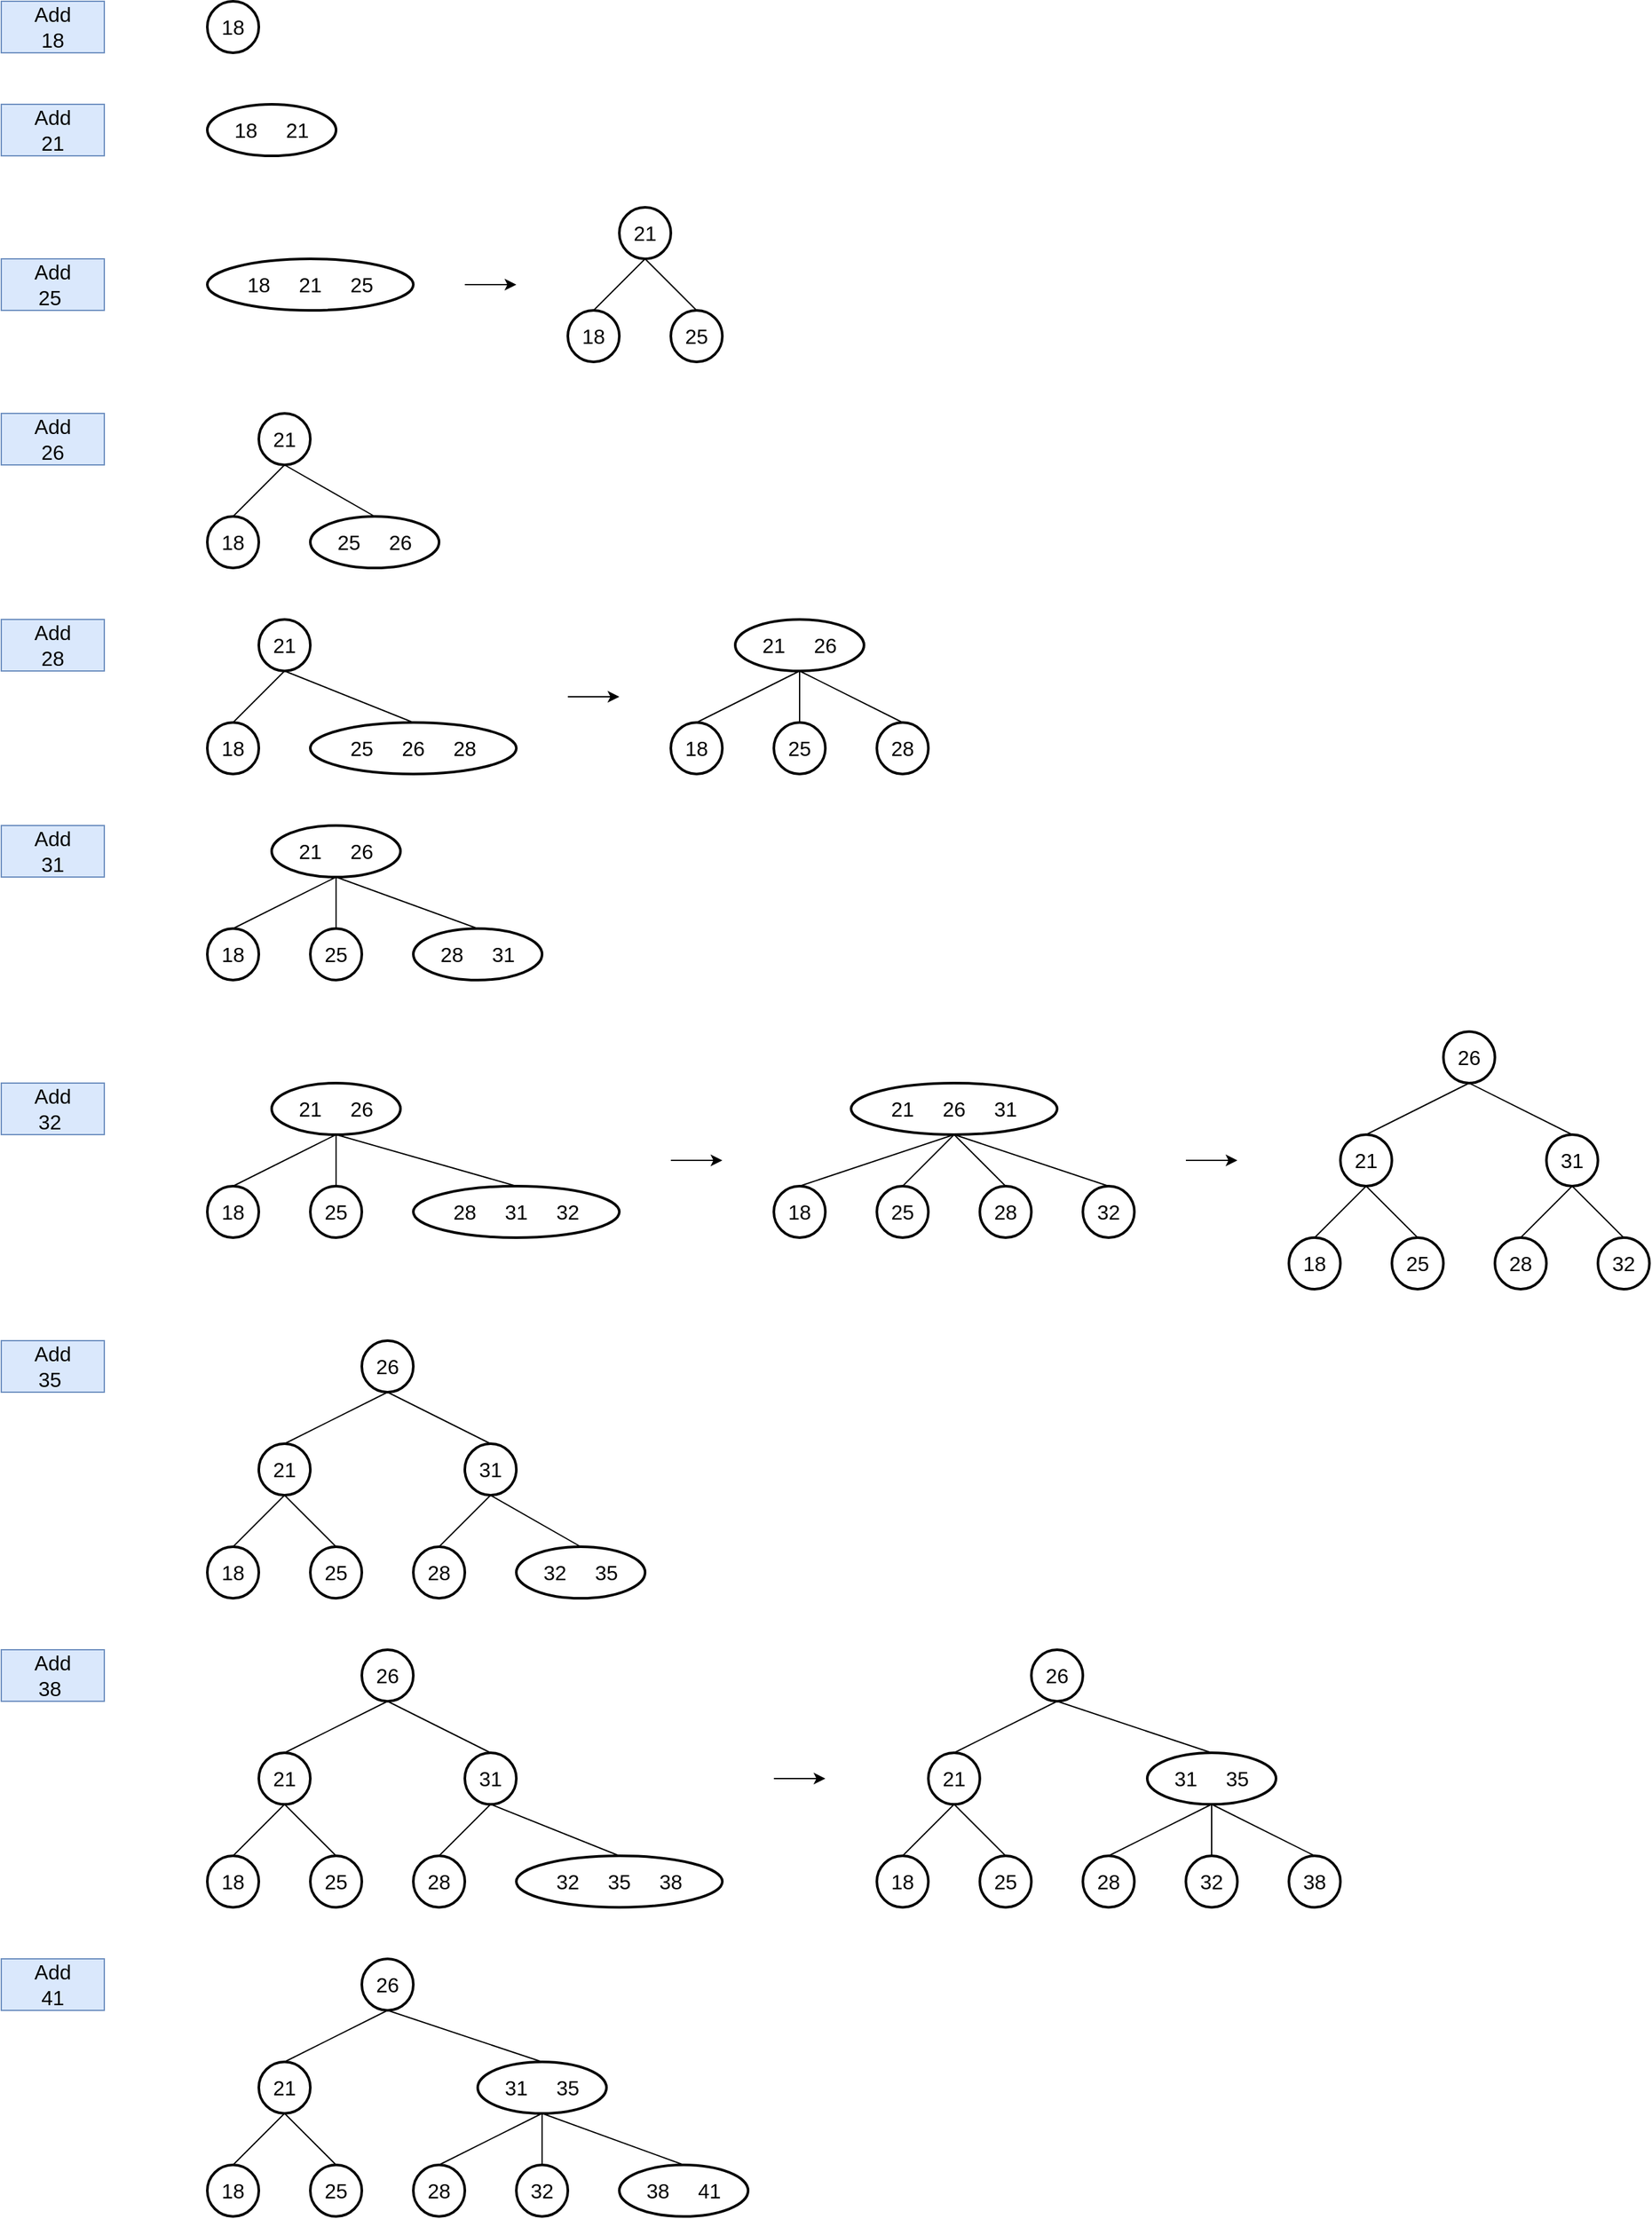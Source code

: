 <mxfile version="12.3.5" type="github" pages="1">
  <diagram id="32oj4He7t5rE2V8cwPCU" name="Page-1">
    <mxGraphModel dx="782" dy="478" grid="1" gridSize="10" guides="1" tooltips="1" connect="1" arrows="1" fold="1" page="1" pageScale="1" pageWidth="850" pageHeight="1100" math="0" shadow="0">
      <root>
        <mxCell id="0"/>
        <mxCell id="1" parent="0"/>
        <mxCell id="2zjZDI-oLlEaG4J_gdMW-381" value="Add&lt;br&gt;&amp;nbsp;18&amp;nbsp;" style="text;html=1;strokeColor=#6c8ebf;fillColor=#dae8fc;align=center;verticalAlign=middle;whiteSpace=wrap;rounded=0;fontSize=16;" parent="1" vertex="1">
          <mxGeometry x="40" y="40" width="80" height="40" as="geometry"/>
        </mxCell>
        <mxCell id="2zjZDI-oLlEaG4J_gdMW-383" value="18&lt;div style=&quot;text-align: center&quot;&gt;&lt;/div&gt;" style="ellipse;whiteSpace=wrap;html=1;strokeColor=#000000;strokeWidth=2;fillColor=none;fontSize=16;align=center;" parent="1" vertex="1">
          <mxGeometry x="200" y="40" width="40" height="40" as="geometry"/>
        </mxCell>
        <mxCell id="2zjZDI-oLlEaG4J_gdMW-384" value="Add&lt;br&gt;&amp;nbsp;21&amp;nbsp;" style="text;html=1;strokeColor=#6c8ebf;fillColor=#dae8fc;align=center;verticalAlign=middle;whiteSpace=wrap;rounded=0;fontSize=16;" parent="1" vertex="1">
          <mxGeometry x="40" y="120" width="80" height="40" as="geometry"/>
        </mxCell>
        <mxCell id="2zjZDI-oLlEaG4J_gdMW-385" value="18&amp;nbsp; &amp;nbsp; &amp;nbsp;21&lt;div style=&quot;text-align: center&quot;&gt;&lt;/div&gt;" style="ellipse;whiteSpace=wrap;html=1;strokeColor=#000000;strokeWidth=2;fillColor=none;fontSize=16;align=center;" parent="1" vertex="1">
          <mxGeometry x="200" y="120" width="100" height="40" as="geometry"/>
        </mxCell>
        <mxCell id="2zjZDI-oLlEaG4J_gdMW-386" value="Add &lt;br&gt;25&amp;nbsp;" style="text;html=1;strokeColor=#6c8ebf;fillColor=#dae8fc;align=center;verticalAlign=middle;whiteSpace=wrap;rounded=0;fontSize=16;" parent="1" vertex="1">
          <mxGeometry x="40" y="240" width="80" height="40" as="geometry"/>
        </mxCell>
        <mxCell id="2zjZDI-oLlEaG4J_gdMW-387" value="18&amp;nbsp; &amp;nbsp; &amp;nbsp;21&amp;nbsp; &amp;nbsp; &amp;nbsp;25&lt;div style=&quot;text-align: center&quot;&gt;&lt;/div&gt;" style="ellipse;whiteSpace=wrap;html=1;strokeColor=#000000;strokeWidth=2;fillColor=none;fontSize=16;align=center;" parent="1" vertex="1">
          <mxGeometry x="200" y="240" width="160" height="40" as="geometry"/>
        </mxCell>
        <mxCell id="2zjZDI-oLlEaG4J_gdMW-388" value="21&lt;div style=&quot;text-align: center&quot;&gt;&lt;/div&gt;" style="ellipse;whiteSpace=wrap;html=1;strokeColor=#000000;strokeWidth=2;fillColor=none;fontSize=16;align=center;" parent="1" vertex="1">
          <mxGeometry x="520" y="200" width="40" height="40" as="geometry"/>
        </mxCell>
        <mxCell id="2zjZDI-oLlEaG4J_gdMW-390" value="" style="endArrow=none;html=1;fontSize=16;entryX=0.5;entryY=1;entryDx=0;entryDy=0;exitX=0.5;exitY=0;exitDx=0;exitDy=0;" parent="1" source="2zjZDI-oLlEaG4J_gdMW-392" target="2zjZDI-oLlEaG4J_gdMW-388" edge="1">
          <mxGeometry width="50" height="50" relative="1" as="geometry">
            <mxPoint x="500" y="260" as="sourcePoint"/>
            <mxPoint x="90" y="300" as="targetPoint"/>
          </mxGeometry>
        </mxCell>
        <mxCell id="2zjZDI-oLlEaG4J_gdMW-391" value="" style="endArrow=none;html=1;fontSize=16;entryX=0.5;entryY=1;entryDx=0;entryDy=0;exitX=0.5;exitY=0;exitDx=0;exitDy=0;" parent="1" source="2zjZDI-oLlEaG4J_gdMW-395" target="2zjZDI-oLlEaG4J_gdMW-388" edge="1">
          <mxGeometry width="50" height="50" relative="1" as="geometry">
            <mxPoint x="610" y="260" as="sourcePoint"/>
            <mxPoint x="90" y="300" as="targetPoint"/>
          </mxGeometry>
        </mxCell>
        <mxCell id="2zjZDI-oLlEaG4J_gdMW-392" value="18&lt;div style=&quot;text-align: center&quot;&gt;&lt;/div&gt;" style="ellipse;whiteSpace=wrap;html=1;strokeColor=#000000;strokeWidth=2;fillColor=none;fontSize=16;align=center;" parent="1" vertex="1">
          <mxGeometry x="480" y="280" width="40" height="40" as="geometry"/>
        </mxCell>
        <mxCell id="2zjZDI-oLlEaG4J_gdMW-395" value="25&lt;div style=&quot;text-align: center&quot;&gt;&lt;/div&gt;" style="ellipse;whiteSpace=wrap;html=1;strokeColor=#000000;strokeWidth=2;fillColor=none;fontSize=16;align=center;" parent="1" vertex="1">
          <mxGeometry x="560" y="280" width="40" height="40" as="geometry"/>
        </mxCell>
        <mxCell id="2zjZDI-oLlEaG4J_gdMW-397" value="" style="endArrow=classic;html=1;fontSize=16;" parent="1" edge="1">
          <mxGeometry width="50" height="50" relative="1" as="geometry">
            <mxPoint x="400" y="260" as="sourcePoint"/>
            <mxPoint x="440" y="260" as="targetPoint"/>
          </mxGeometry>
        </mxCell>
        <mxCell id="2zjZDI-oLlEaG4J_gdMW-398" value="Add&lt;br&gt;&amp;nbsp;26&amp;nbsp;" style="text;html=1;strokeColor=#6c8ebf;fillColor=#dae8fc;align=center;verticalAlign=middle;whiteSpace=wrap;rounded=0;fontSize=16;" parent="1" vertex="1">
          <mxGeometry x="40" y="360" width="80" height="40" as="geometry"/>
        </mxCell>
        <mxCell id="2zjZDI-oLlEaG4J_gdMW-399" value="21&lt;div style=&quot;text-align: center&quot;&gt;&lt;/div&gt;" style="ellipse;whiteSpace=wrap;html=1;strokeColor=#000000;strokeWidth=2;fillColor=none;fontSize=16;align=center;" parent="1" vertex="1">
          <mxGeometry x="240" y="360" width="40" height="40" as="geometry"/>
        </mxCell>
        <mxCell id="2zjZDI-oLlEaG4J_gdMW-400" value="" style="endArrow=none;html=1;fontSize=16;entryX=0.5;entryY=1;entryDx=0;entryDy=0;exitX=0.5;exitY=0;exitDx=0;exitDy=0;" parent="1" source="2zjZDI-oLlEaG4J_gdMW-402" target="2zjZDI-oLlEaG4J_gdMW-399" edge="1">
          <mxGeometry width="50" height="50" relative="1" as="geometry">
            <mxPoint x="220" y="420" as="sourcePoint"/>
            <mxPoint x="-190" y="460" as="targetPoint"/>
          </mxGeometry>
        </mxCell>
        <mxCell id="2zjZDI-oLlEaG4J_gdMW-401" value="" style="endArrow=none;html=1;fontSize=16;entryX=0.5;entryY=1;entryDx=0;entryDy=0;exitX=0.5;exitY=0;exitDx=0;exitDy=0;" parent="1" source="2zjZDI-oLlEaG4J_gdMW-403" target="2zjZDI-oLlEaG4J_gdMW-399" edge="1">
          <mxGeometry width="50" height="50" relative="1" as="geometry">
            <mxPoint x="330" y="420" as="sourcePoint"/>
            <mxPoint x="-190" y="460" as="targetPoint"/>
          </mxGeometry>
        </mxCell>
        <mxCell id="2zjZDI-oLlEaG4J_gdMW-402" value="18&lt;div style=&quot;text-align: center&quot;&gt;&lt;/div&gt;" style="ellipse;whiteSpace=wrap;html=1;strokeColor=#000000;strokeWidth=2;fillColor=none;fontSize=16;align=center;" parent="1" vertex="1">
          <mxGeometry x="200" y="440" width="40" height="40" as="geometry"/>
        </mxCell>
        <mxCell id="2zjZDI-oLlEaG4J_gdMW-403" value="25&amp;nbsp; &amp;nbsp; &amp;nbsp;26&lt;div style=&quot;text-align: center&quot;&gt;&lt;/div&gt;" style="ellipse;whiteSpace=wrap;html=1;strokeColor=#000000;strokeWidth=2;fillColor=none;fontSize=16;align=center;" parent="1" vertex="1">
          <mxGeometry x="280" y="440" width="100" height="40" as="geometry"/>
        </mxCell>
        <mxCell id="2zjZDI-oLlEaG4J_gdMW-405" value="Add&lt;br&gt;&amp;nbsp;28&amp;nbsp;" style="text;html=1;strokeColor=#6c8ebf;fillColor=#dae8fc;align=center;verticalAlign=middle;whiteSpace=wrap;rounded=0;fontSize=16;" parent="1" vertex="1">
          <mxGeometry x="40" y="520" width="80" height="40" as="geometry"/>
        </mxCell>
        <mxCell id="2zjZDI-oLlEaG4J_gdMW-406" value="21&lt;div style=&quot;text-align: center&quot;&gt;&lt;/div&gt;" style="ellipse;whiteSpace=wrap;html=1;strokeColor=#000000;strokeWidth=2;fillColor=none;fontSize=16;align=center;" parent="1" vertex="1">
          <mxGeometry x="240" y="520" width="40" height="40" as="geometry"/>
        </mxCell>
        <mxCell id="2zjZDI-oLlEaG4J_gdMW-407" value="" style="endArrow=none;html=1;fontSize=16;entryX=0.5;entryY=1;entryDx=0;entryDy=0;exitX=0.5;exitY=0;exitDx=0;exitDy=0;" parent="1" source="2zjZDI-oLlEaG4J_gdMW-409" target="2zjZDI-oLlEaG4J_gdMW-406" edge="1">
          <mxGeometry width="50" height="50" relative="1" as="geometry">
            <mxPoint x="220" y="580" as="sourcePoint"/>
            <mxPoint x="-190" y="620" as="targetPoint"/>
          </mxGeometry>
        </mxCell>
        <mxCell id="2zjZDI-oLlEaG4J_gdMW-408" value="" style="endArrow=none;html=1;fontSize=16;entryX=0.5;entryY=1;entryDx=0;entryDy=0;exitX=0.5;exitY=0;exitDx=0;exitDy=0;" parent="1" source="2zjZDI-oLlEaG4J_gdMW-410" target="2zjZDI-oLlEaG4J_gdMW-406" edge="1">
          <mxGeometry width="50" height="50" relative="1" as="geometry">
            <mxPoint x="330" y="580" as="sourcePoint"/>
            <mxPoint x="-190" y="620" as="targetPoint"/>
          </mxGeometry>
        </mxCell>
        <mxCell id="2zjZDI-oLlEaG4J_gdMW-409" value="18&lt;div style=&quot;text-align: center&quot;&gt;&lt;/div&gt;" style="ellipse;whiteSpace=wrap;html=1;strokeColor=#000000;strokeWidth=2;fillColor=none;fontSize=16;align=center;" parent="1" vertex="1">
          <mxGeometry x="200" y="600" width="40" height="40" as="geometry"/>
        </mxCell>
        <mxCell id="2zjZDI-oLlEaG4J_gdMW-410" value="25&amp;nbsp; &amp;nbsp; &amp;nbsp;26&amp;nbsp; &amp;nbsp; &amp;nbsp;28&lt;div style=&quot;text-align: center&quot;&gt;&lt;/div&gt;" style="ellipse;whiteSpace=wrap;html=1;strokeColor=#000000;strokeWidth=2;fillColor=none;fontSize=16;align=center;" parent="1" vertex="1">
          <mxGeometry x="280" y="600" width="160" height="40" as="geometry"/>
        </mxCell>
        <mxCell id="2zjZDI-oLlEaG4J_gdMW-411" value="" style="endArrow=classic;html=1;fontSize=16;" parent="1" edge="1">
          <mxGeometry width="50" height="50" relative="1" as="geometry">
            <mxPoint x="480" y="580" as="sourcePoint"/>
            <mxPoint x="520" y="580" as="targetPoint"/>
          </mxGeometry>
        </mxCell>
        <mxCell id="2zjZDI-oLlEaG4J_gdMW-412" value="21&amp;nbsp; &amp;nbsp; &amp;nbsp;26&lt;div style=&quot;text-align: center&quot;&gt;&lt;/div&gt;" style="ellipse;whiteSpace=wrap;html=1;strokeColor=#000000;strokeWidth=2;fillColor=none;fontSize=16;align=center;" parent="1" vertex="1">
          <mxGeometry x="250" y="680" width="100" height="40" as="geometry"/>
        </mxCell>
        <mxCell id="2zjZDI-oLlEaG4J_gdMW-417" value="25&lt;div style=&quot;text-align: center&quot;&gt;&lt;/div&gt;" style="ellipse;whiteSpace=wrap;html=1;strokeColor=#000000;strokeWidth=2;fillColor=none;fontSize=16;align=center;" parent="1" vertex="1">
          <mxGeometry x="280" y="760" width="40" height="40" as="geometry"/>
        </mxCell>
        <mxCell id="2zjZDI-oLlEaG4J_gdMW-413" value="" style="endArrow=none;html=1;fontSize=16;entryX=0.5;entryY=1;entryDx=0;entryDy=0;exitX=0.5;exitY=0;exitDx=0;exitDy=0;" parent="1" source="2zjZDI-oLlEaG4J_gdMW-415" target="2zjZDI-oLlEaG4J_gdMW-412" edge="1">
          <mxGeometry width="50" height="50" relative="1" as="geometry">
            <mxPoint x="220" y="740" as="sourcePoint"/>
            <mxPoint x="-190" y="780" as="targetPoint"/>
          </mxGeometry>
        </mxCell>
        <mxCell id="2zjZDI-oLlEaG4J_gdMW-414" value="" style="endArrow=none;html=1;fontSize=16;entryX=0.5;entryY=1;entryDx=0;entryDy=0;exitX=0.5;exitY=0;exitDx=0;exitDy=0;" parent="1" source="2zjZDI-oLlEaG4J_gdMW-416" target="2zjZDI-oLlEaG4J_gdMW-412" edge="1">
          <mxGeometry width="50" height="50" relative="1" as="geometry">
            <mxPoint x="330" y="740" as="sourcePoint"/>
            <mxPoint x="-190" y="780" as="targetPoint"/>
          </mxGeometry>
        </mxCell>
        <mxCell id="2zjZDI-oLlEaG4J_gdMW-415" value="18&lt;div style=&quot;text-align: center&quot;&gt;&lt;/div&gt;" style="ellipse;whiteSpace=wrap;html=1;strokeColor=#000000;strokeWidth=2;fillColor=none;fontSize=16;align=center;" parent="1" vertex="1">
          <mxGeometry x="200" y="760" width="40" height="40" as="geometry"/>
        </mxCell>
        <mxCell id="2zjZDI-oLlEaG4J_gdMW-416" value="28&amp;nbsp; &amp;nbsp; &amp;nbsp;31&lt;div style=&quot;text-align: center&quot;&gt;&lt;/div&gt;" style="ellipse;whiteSpace=wrap;html=1;strokeColor=#000000;strokeWidth=2;fillColor=none;fontSize=16;align=center;" parent="1" vertex="1">
          <mxGeometry x="360" y="760" width="100" height="40" as="geometry"/>
        </mxCell>
        <mxCell id="2zjZDI-oLlEaG4J_gdMW-421" value="" style="endArrow=none;html=1;fontSize=16;entryX=0.5;entryY=1;entryDx=0;entryDy=0;exitX=0.5;exitY=0;exitDx=0;exitDy=0;" parent="1" source="2zjZDI-oLlEaG4J_gdMW-417" target="2zjZDI-oLlEaG4J_gdMW-412" edge="1">
          <mxGeometry width="50" height="50" relative="1" as="geometry">
            <mxPoint x="280" y="760" as="sourcePoint"/>
            <mxPoint x="305" y="735" as="targetPoint"/>
          </mxGeometry>
        </mxCell>
        <mxCell id="2zjZDI-oLlEaG4J_gdMW-422" value="Add&lt;br&gt;&amp;nbsp;31&amp;nbsp;" style="text;html=1;strokeColor=#6c8ebf;fillColor=#dae8fc;align=center;verticalAlign=middle;whiteSpace=wrap;rounded=0;fontSize=16;" parent="1" vertex="1">
          <mxGeometry x="40" y="680" width="80" height="40" as="geometry"/>
        </mxCell>
        <mxCell id="2zjZDI-oLlEaG4J_gdMW-423" value="Add &lt;br&gt;32&amp;nbsp;" style="text;html=1;strokeColor=#6c8ebf;fillColor=#dae8fc;align=center;verticalAlign=middle;whiteSpace=wrap;rounded=0;fontSize=16;" parent="1" vertex="1">
          <mxGeometry x="40" y="880" width="80" height="40" as="geometry"/>
        </mxCell>
        <mxCell id="2zjZDI-oLlEaG4J_gdMW-424" value="21&amp;nbsp; &amp;nbsp; &amp;nbsp;26&lt;div style=&quot;text-align: center&quot;&gt;&lt;/div&gt;" style="ellipse;whiteSpace=wrap;html=1;strokeColor=#000000;strokeWidth=2;fillColor=none;fontSize=16;align=center;" parent="1" vertex="1">
          <mxGeometry x="250" y="880" width="100" height="40" as="geometry"/>
        </mxCell>
        <mxCell id="2zjZDI-oLlEaG4J_gdMW-425" value="25&lt;div style=&quot;text-align: center&quot;&gt;&lt;/div&gt;" style="ellipse;whiteSpace=wrap;html=1;strokeColor=#000000;strokeWidth=2;fillColor=none;fontSize=16;align=center;" parent="1" vertex="1">
          <mxGeometry x="280" y="960" width="40" height="40" as="geometry"/>
        </mxCell>
        <mxCell id="2zjZDI-oLlEaG4J_gdMW-426" value="" style="endArrow=none;html=1;fontSize=16;entryX=0.5;entryY=1;entryDx=0;entryDy=0;exitX=0.5;exitY=0;exitDx=0;exitDy=0;" parent="1" source="2zjZDI-oLlEaG4J_gdMW-428" target="2zjZDI-oLlEaG4J_gdMW-424" edge="1">
          <mxGeometry width="50" height="50" relative="1" as="geometry">
            <mxPoint x="220" y="940" as="sourcePoint"/>
            <mxPoint x="-190" y="980" as="targetPoint"/>
          </mxGeometry>
        </mxCell>
        <mxCell id="2zjZDI-oLlEaG4J_gdMW-427" value="" style="endArrow=none;html=1;fontSize=16;entryX=0.5;entryY=1;entryDx=0;entryDy=0;exitX=0.5;exitY=0;exitDx=0;exitDy=0;" parent="1" source="2zjZDI-oLlEaG4J_gdMW-429" target="2zjZDI-oLlEaG4J_gdMW-424" edge="1">
          <mxGeometry width="50" height="50" relative="1" as="geometry">
            <mxPoint x="330" y="940" as="sourcePoint"/>
            <mxPoint x="-190" y="980" as="targetPoint"/>
          </mxGeometry>
        </mxCell>
        <mxCell id="2zjZDI-oLlEaG4J_gdMW-428" value="18&lt;div style=&quot;text-align: center&quot;&gt;&lt;/div&gt;" style="ellipse;whiteSpace=wrap;html=1;strokeColor=#000000;strokeWidth=2;fillColor=none;fontSize=16;align=center;" parent="1" vertex="1">
          <mxGeometry x="200" y="960" width="40" height="40" as="geometry"/>
        </mxCell>
        <mxCell id="2zjZDI-oLlEaG4J_gdMW-429" value="28&amp;nbsp; &amp;nbsp; &amp;nbsp;31&amp;nbsp; &amp;nbsp; &amp;nbsp;32&lt;div style=&quot;text-align: center&quot;&gt;&lt;/div&gt;" style="ellipse;whiteSpace=wrap;html=1;strokeColor=#000000;strokeWidth=2;fillColor=none;fontSize=16;align=center;" parent="1" vertex="1">
          <mxGeometry x="360" y="960" width="160" height="40" as="geometry"/>
        </mxCell>
        <mxCell id="2zjZDI-oLlEaG4J_gdMW-430" value="" style="endArrow=none;html=1;fontSize=16;entryX=0.5;entryY=1;entryDx=0;entryDy=0;exitX=0.5;exitY=0;exitDx=0;exitDy=0;" parent="1" source="2zjZDI-oLlEaG4J_gdMW-425" target="2zjZDI-oLlEaG4J_gdMW-424" edge="1">
          <mxGeometry width="50" height="50" relative="1" as="geometry">
            <mxPoint x="280" y="960" as="sourcePoint"/>
            <mxPoint x="305" y="935" as="targetPoint"/>
          </mxGeometry>
        </mxCell>
        <mxCell id="2zjZDI-oLlEaG4J_gdMW-431" value="" style="endArrow=classic;html=1;fontSize=16;" parent="1" edge="1">
          <mxGeometry width="50" height="50" relative="1" as="geometry">
            <mxPoint x="560" y="940" as="sourcePoint"/>
            <mxPoint x="600" y="940" as="targetPoint"/>
          </mxGeometry>
        </mxCell>
        <mxCell id="2zjZDI-oLlEaG4J_gdMW-432" value="21&amp;nbsp; &amp;nbsp; &amp;nbsp;26&amp;nbsp; &amp;nbsp; &amp;nbsp;31&lt;div style=&quot;text-align: center&quot;&gt;&lt;/div&gt;" style="ellipse;whiteSpace=wrap;html=1;strokeColor=#000000;strokeWidth=2;fillColor=none;fontSize=16;align=center;" parent="1" vertex="1">
          <mxGeometry x="700" y="880" width="160" height="40" as="geometry"/>
        </mxCell>
        <mxCell id="2zjZDI-oLlEaG4J_gdMW-433" value="25&lt;div style=&quot;text-align: center&quot;&gt;&lt;/div&gt;" style="ellipse;whiteSpace=wrap;html=1;strokeColor=#000000;strokeWidth=2;fillColor=none;fontSize=16;align=center;" parent="1" vertex="1">
          <mxGeometry x="720" y="960" width="40" height="40" as="geometry"/>
        </mxCell>
        <mxCell id="2zjZDI-oLlEaG4J_gdMW-434" value="" style="endArrow=none;html=1;fontSize=16;entryX=0.5;entryY=1;entryDx=0;entryDy=0;exitX=0.5;exitY=0;exitDx=0;exitDy=0;" parent="1" source="2zjZDI-oLlEaG4J_gdMW-436" target="2zjZDI-oLlEaG4J_gdMW-432" edge="1">
          <mxGeometry width="50" height="50" relative="1" as="geometry">
            <mxPoint x="660" y="940" as="sourcePoint"/>
            <mxPoint x="250" y="980" as="targetPoint"/>
          </mxGeometry>
        </mxCell>
        <mxCell id="2zjZDI-oLlEaG4J_gdMW-435" value="" style="endArrow=none;html=1;fontSize=16;entryX=0.5;entryY=1;entryDx=0;entryDy=0;exitX=0.5;exitY=0;exitDx=0;exitDy=0;" parent="1" source="2zjZDI-oLlEaG4J_gdMW-437" target="2zjZDI-oLlEaG4J_gdMW-432" edge="1">
          <mxGeometry width="50" height="50" relative="1" as="geometry">
            <mxPoint x="770" y="940" as="sourcePoint"/>
            <mxPoint x="250" y="980" as="targetPoint"/>
          </mxGeometry>
        </mxCell>
        <mxCell id="2zjZDI-oLlEaG4J_gdMW-436" value="18&lt;div style=&quot;text-align: center&quot;&gt;&lt;/div&gt;" style="ellipse;whiteSpace=wrap;html=1;strokeColor=#000000;strokeWidth=2;fillColor=none;fontSize=16;align=center;" parent="1" vertex="1">
          <mxGeometry x="640" y="960" width="40" height="40" as="geometry"/>
        </mxCell>
        <mxCell id="2zjZDI-oLlEaG4J_gdMW-437" value="28&lt;div style=&quot;text-align: center&quot;&gt;&lt;/div&gt;" style="ellipse;whiteSpace=wrap;html=1;strokeColor=#000000;strokeWidth=2;fillColor=none;fontSize=16;align=center;" parent="1" vertex="1">
          <mxGeometry x="800" y="960" width="40" height="40" as="geometry"/>
        </mxCell>
        <mxCell id="2zjZDI-oLlEaG4J_gdMW-438" value="" style="endArrow=none;html=1;fontSize=16;entryX=0.5;entryY=1;entryDx=0;entryDy=0;exitX=0.5;exitY=0;exitDx=0;exitDy=0;" parent="1" source="2zjZDI-oLlEaG4J_gdMW-433" target="2zjZDI-oLlEaG4J_gdMW-432" edge="1">
          <mxGeometry width="50" height="50" relative="1" as="geometry">
            <mxPoint x="720" y="960" as="sourcePoint"/>
            <mxPoint x="745" y="935" as="targetPoint"/>
          </mxGeometry>
        </mxCell>
        <mxCell id="2zjZDI-oLlEaG4J_gdMW-439" value="32&lt;div style=&quot;text-align: center&quot;&gt;&lt;/div&gt;" style="ellipse;whiteSpace=wrap;html=1;strokeColor=#000000;strokeWidth=2;fillColor=none;fontSize=16;align=center;" parent="1" vertex="1">
          <mxGeometry x="880" y="960" width="40" height="40" as="geometry"/>
        </mxCell>
        <mxCell id="2zjZDI-oLlEaG4J_gdMW-440" value="" style="endArrow=none;html=1;fontSize=16;entryX=0.5;entryY=1;entryDx=0;entryDy=0;exitX=0.5;exitY=0;exitDx=0;exitDy=0;" parent="1" source="2zjZDI-oLlEaG4J_gdMW-439" target="2zjZDI-oLlEaG4J_gdMW-432" edge="1">
          <mxGeometry width="50" height="50" relative="1" as="geometry">
            <mxPoint x="40" y="1070" as="sourcePoint"/>
            <mxPoint x="90" y="1020" as="targetPoint"/>
          </mxGeometry>
        </mxCell>
        <mxCell id="2zjZDI-oLlEaG4J_gdMW-441" value="21&amp;nbsp; &amp;nbsp; &amp;nbsp;26&lt;div style=&quot;text-align: center&quot;&gt;&lt;/div&gt;" style="ellipse;whiteSpace=wrap;html=1;strokeColor=#000000;strokeWidth=2;fillColor=none;fontSize=16;align=center;" parent="1" vertex="1">
          <mxGeometry x="610" y="520" width="100" height="40" as="geometry"/>
        </mxCell>
        <mxCell id="2zjZDI-oLlEaG4J_gdMW-442" value="25&lt;div style=&quot;text-align: center&quot;&gt;&lt;/div&gt;" style="ellipse;whiteSpace=wrap;html=1;strokeColor=#000000;strokeWidth=2;fillColor=none;fontSize=16;align=center;" parent="1" vertex="1">
          <mxGeometry x="640" y="600" width="40" height="40" as="geometry"/>
        </mxCell>
        <mxCell id="2zjZDI-oLlEaG4J_gdMW-443" value="" style="endArrow=none;html=1;fontSize=16;entryX=0.5;entryY=1;entryDx=0;entryDy=0;exitX=0.5;exitY=0;exitDx=0;exitDy=0;" parent="1" source="2zjZDI-oLlEaG4J_gdMW-445" target="2zjZDI-oLlEaG4J_gdMW-441" edge="1">
          <mxGeometry width="50" height="50" relative="1" as="geometry">
            <mxPoint x="580" y="580" as="sourcePoint"/>
            <mxPoint x="170" y="620" as="targetPoint"/>
          </mxGeometry>
        </mxCell>
        <mxCell id="2zjZDI-oLlEaG4J_gdMW-444" value="" style="endArrow=none;html=1;fontSize=16;entryX=0.5;entryY=1;entryDx=0;entryDy=0;exitX=0.5;exitY=0;exitDx=0;exitDy=0;" parent="1" source="2zjZDI-oLlEaG4J_gdMW-446" target="2zjZDI-oLlEaG4J_gdMW-441" edge="1">
          <mxGeometry width="50" height="50" relative="1" as="geometry">
            <mxPoint x="690" y="580" as="sourcePoint"/>
            <mxPoint x="170" y="620" as="targetPoint"/>
          </mxGeometry>
        </mxCell>
        <mxCell id="2zjZDI-oLlEaG4J_gdMW-445" value="18&lt;div style=&quot;text-align: center&quot;&gt;&lt;/div&gt;" style="ellipse;whiteSpace=wrap;html=1;strokeColor=#000000;strokeWidth=2;fillColor=none;fontSize=16;align=center;" parent="1" vertex="1">
          <mxGeometry x="560" y="600" width="40" height="40" as="geometry"/>
        </mxCell>
        <mxCell id="2zjZDI-oLlEaG4J_gdMW-446" value="28&lt;div style=&quot;text-align: center&quot;&gt;&lt;/div&gt;" style="ellipse;whiteSpace=wrap;html=1;strokeColor=#000000;strokeWidth=2;fillColor=none;fontSize=16;align=center;" parent="1" vertex="1">
          <mxGeometry x="720" y="600" width="40" height="40" as="geometry"/>
        </mxCell>
        <mxCell id="2zjZDI-oLlEaG4J_gdMW-447" value="" style="endArrow=none;html=1;fontSize=16;entryX=0.5;entryY=1;entryDx=0;entryDy=0;exitX=0.5;exitY=0;exitDx=0;exitDy=0;" parent="1" source="2zjZDI-oLlEaG4J_gdMW-442" target="2zjZDI-oLlEaG4J_gdMW-441" edge="1">
          <mxGeometry width="50" height="50" relative="1" as="geometry">
            <mxPoint x="640" y="600" as="sourcePoint"/>
            <mxPoint x="665" y="575" as="targetPoint"/>
          </mxGeometry>
        </mxCell>
        <mxCell id="2zjZDI-oLlEaG4J_gdMW-448" value="21&lt;div style=&quot;text-align: center&quot;&gt;&lt;/div&gt;" style="ellipse;whiteSpace=wrap;html=1;strokeColor=#000000;strokeWidth=2;fillColor=none;fontSize=16;align=center;" parent="1" vertex="1">
          <mxGeometry x="1080" y="920" width="40" height="40" as="geometry"/>
        </mxCell>
        <mxCell id="2zjZDI-oLlEaG4J_gdMW-449" value="25&lt;div style=&quot;text-align: center&quot;&gt;&lt;/div&gt;" style="ellipse;whiteSpace=wrap;html=1;strokeColor=#000000;strokeWidth=2;fillColor=none;fontSize=16;align=center;" parent="1" vertex="1">
          <mxGeometry x="1120" y="1000" width="40" height="40" as="geometry"/>
        </mxCell>
        <mxCell id="2zjZDI-oLlEaG4J_gdMW-450" value="" style="endArrow=none;html=1;fontSize=16;entryX=0.5;entryY=1;entryDx=0;entryDy=0;exitX=0.5;exitY=0;exitDx=0;exitDy=0;" parent="1" source="2zjZDI-oLlEaG4J_gdMW-452" target="2zjZDI-oLlEaG4J_gdMW-448" edge="1">
          <mxGeometry width="50" height="50" relative="1" as="geometry">
            <mxPoint x="1060" y="980" as="sourcePoint"/>
            <mxPoint x="650" y="1020" as="targetPoint"/>
          </mxGeometry>
        </mxCell>
        <mxCell id="2zjZDI-oLlEaG4J_gdMW-451" value="" style="endArrow=none;html=1;fontSize=16;entryX=0.5;entryY=1;entryDx=0;entryDy=0;exitX=0.5;exitY=0;exitDx=0;exitDy=0;" parent="1" source="2zjZDI-oLlEaG4J_gdMW-453" target="2zjZDI-oLlEaG4J_gdMW-458" edge="1">
          <mxGeometry width="50" height="50" relative="1" as="geometry">
            <mxPoint x="1170" y="980" as="sourcePoint"/>
            <mxPoint x="650" y="1020" as="targetPoint"/>
          </mxGeometry>
        </mxCell>
        <mxCell id="2zjZDI-oLlEaG4J_gdMW-452" value="18&lt;div style=&quot;text-align: center&quot;&gt;&lt;/div&gt;" style="ellipse;whiteSpace=wrap;html=1;strokeColor=#000000;strokeWidth=2;fillColor=none;fontSize=16;align=center;" parent="1" vertex="1">
          <mxGeometry x="1040" y="1000" width="40" height="40" as="geometry"/>
        </mxCell>
        <mxCell id="2zjZDI-oLlEaG4J_gdMW-453" value="28&lt;div style=&quot;text-align: center&quot;&gt;&lt;/div&gt;" style="ellipse;whiteSpace=wrap;html=1;strokeColor=#000000;strokeWidth=2;fillColor=none;fontSize=16;align=center;" parent="1" vertex="1">
          <mxGeometry x="1200" y="1000" width="40" height="40" as="geometry"/>
        </mxCell>
        <mxCell id="2zjZDI-oLlEaG4J_gdMW-454" value="" style="endArrow=none;html=1;fontSize=16;entryX=0.5;entryY=1;entryDx=0;entryDy=0;exitX=0.5;exitY=0;exitDx=0;exitDy=0;" parent="1" source="2zjZDI-oLlEaG4J_gdMW-449" target="2zjZDI-oLlEaG4J_gdMW-448" edge="1">
          <mxGeometry width="50" height="50" relative="1" as="geometry">
            <mxPoint x="1120" y="1000" as="sourcePoint"/>
            <mxPoint x="1145" y="975" as="targetPoint"/>
          </mxGeometry>
        </mxCell>
        <mxCell id="2zjZDI-oLlEaG4J_gdMW-455" value="32&lt;div style=&quot;text-align: center&quot;&gt;&lt;/div&gt;" style="ellipse;whiteSpace=wrap;html=1;strokeColor=#000000;strokeWidth=2;fillColor=none;fontSize=16;align=center;" parent="1" vertex="1">
          <mxGeometry x="1280" y="1000" width="40" height="40" as="geometry"/>
        </mxCell>
        <mxCell id="2zjZDI-oLlEaG4J_gdMW-456" value="" style="endArrow=none;html=1;fontSize=16;entryX=0.5;entryY=1;entryDx=0;entryDy=0;exitX=0.5;exitY=0;exitDx=0;exitDy=0;" parent="1" source="2zjZDI-oLlEaG4J_gdMW-455" target="2zjZDI-oLlEaG4J_gdMW-458" edge="1">
          <mxGeometry width="50" height="50" relative="1" as="geometry">
            <mxPoint x="440" y="1110" as="sourcePoint"/>
            <mxPoint x="490" y="1060" as="targetPoint"/>
          </mxGeometry>
        </mxCell>
        <mxCell id="2zjZDI-oLlEaG4J_gdMW-457" value="26&lt;div style=&quot;text-align: center&quot;&gt;&lt;/div&gt;" style="ellipse;whiteSpace=wrap;html=1;strokeColor=#000000;strokeWidth=2;fillColor=none;fontSize=16;align=center;" parent="1" vertex="1">
          <mxGeometry x="1160" y="840" width="40" height="40" as="geometry"/>
        </mxCell>
        <mxCell id="2zjZDI-oLlEaG4J_gdMW-458" value="31&lt;div style=&quot;text-align: center&quot;&gt;&lt;/div&gt;" style="ellipse;whiteSpace=wrap;html=1;strokeColor=#000000;strokeWidth=2;fillColor=none;fontSize=16;align=center;" parent="1" vertex="1">
          <mxGeometry x="1240" y="920" width="40" height="40" as="geometry"/>
        </mxCell>
        <mxCell id="2zjZDI-oLlEaG4J_gdMW-459" value="" style="endArrow=none;html=1;fontSize=16;entryX=0.5;entryY=1;entryDx=0;entryDy=0;exitX=0.5;exitY=0;exitDx=0;exitDy=0;" parent="1" source="2zjZDI-oLlEaG4J_gdMW-448" target="2zjZDI-oLlEaG4J_gdMW-457" edge="1">
          <mxGeometry width="50" height="50" relative="1" as="geometry">
            <mxPoint x="1070" y="1010" as="sourcePoint"/>
            <mxPoint x="1110" y="970" as="targetPoint"/>
          </mxGeometry>
        </mxCell>
        <mxCell id="2zjZDI-oLlEaG4J_gdMW-461" value="" style="endArrow=none;html=1;fontSize=16;entryX=0.5;entryY=1;entryDx=0;entryDy=0;exitX=0.5;exitY=0;exitDx=0;exitDy=0;" parent="1" source="2zjZDI-oLlEaG4J_gdMW-458" target="2zjZDI-oLlEaG4J_gdMW-457" edge="1">
          <mxGeometry width="50" height="50" relative="1" as="geometry">
            <mxPoint x="1310" y="1010" as="sourcePoint"/>
            <mxPoint x="1270" y="970" as="targetPoint"/>
          </mxGeometry>
        </mxCell>
        <mxCell id="2zjZDI-oLlEaG4J_gdMW-462" value="" style="endArrow=classic;html=1;fontSize=16;" parent="1" edge="1">
          <mxGeometry width="50" height="50" relative="1" as="geometry">
            <mxPoint x="960" y="940" as="sourcePoint"/>
            <mxPoint x="1000" y="940" as="targetPoint"/>
          </mxGeometry>
        </mxCell>
        <mxCell id="2zjZDI-oLlEaG4J_gdMW-463" value="Add &lt;br&gt;35&amp;nbsp;" style="text;html=1;strokeColor=#6c8ebf;fillColor=#dae8fc;align=center;verticalAlign=middle;whiteSpace=wrap;rounded=0;fontSize=16;" parent="1" vertex="1">
          <mxGeometry x="40" y="1080" width="80" height="40" as="geometry"/>
        </mxCell>
        <mxCell id="2zjZDI-oLlEaG4J_gdMW-464" value="21&lt;div style=&quot;text-align: center&quot;&gt;&lt;/div&gt;" style="ellipse;whiteSpace=wrap;html=1;strokeColor=#000000;strokeWidth=2;fillColor=none;fontSize=16;align=center;" parent="1" vertex="1">
          <mxGeometry x="240" y="1160" width="40" height="40" as="geometry"/>
        </mxCell>
        <mxCell id="2zjZDI-oLlEaG4J_gdMW-465" value="25&lt;div style=&quot;text-align: center&quot;&gt;&lt;/div&gt;" style="ellipse;whiteSpace=wrap;html=1;strokeColor=#000000;strokeWidth=2;fillColor=none;fontSize=16;align=center;" parent="1" vertex="1">
          <mxGeometry x="280" y="1240" width="40" height="40" as="geometry"/>
        </mxCell>
        <mxCell id="2zjZDI-oLlEaG4J_gdMW-466" value="" style="endArrow=none;html=1;fontSize=16;entryX=0.5;entryY=1;entryDx=0;entryDy=0;exitX=0.5;exitY=0;exitDx=0;exitDy=0;" parent="1" source="2zjZDI-oLlEaG4J_gdMW-468" target="2zjZDI-oLlEaG4J_gdMW-464" edge="1">
          <mxGeometry width="50" height="50" relative="1" as="geometry">
            <mxPoint x="220" y="1220" as="sourcePoint"/>
            <mxPoint x="-190" y="1260" as="targetPoint"/>
          </mxGeometry>
        </mxCell>
        <mxCell id="2zjZDI-oLlEaG4J_gdMW-467" value="" style="endArrow=none;html=1;fontSize=16;entryX=0.5;entryY=1;entryDx=0;entryDy=0;exitX=0.5;exitY=0;exitDx=0;exitDy=0;" parent="1" source="2zjZDI-oLlEaG4J_gdMW-469" target="2zjZDI-oLlEaG4J_gdMW-474" edge="1">
          <mxGeometry width="50" height="50" relative="1" as="geometry">
            <mxPoint x="330" y="1220" as="sourcePoint"/>
            <mxPoint x="-190" y="1260" as="targetPoint"/>
          </mxGeometry>
        </mxCell>
        <mxCell id="2zjZDI-oLlEaG4J_gdMW-468" value="18&lt;div style=&quot;text-align: center&quot;&gt;&lt;/div&gt;" style="ellipse;whiteSpace=wrap;html=1;strokeColor=#000000;strokeWidth=2;fillColor=none;fontSize=16;align=center;" parent="1" vertex="1">
          <mxGeometry x="200" y="1240" width="40" height="40" as="geometry"/>
        </mxCell>
        <mxCell id="2zjZDI-oLlEaG4J_gdMW-469" value="28&lt;div style=&quot;text-align: center&quot;&gt;&lt;/div&gt;" style="ellipse;whiteSpace=wrap;html=1;strokeColor=#000000;strokeWidth=2;fillColor=none;fontSize=16;align=center;" parent="1" vertex="1">
          <mxGeometry x="360" y="1240" width="40" height="40" as="geometry"/>
        </mxCell>
        <mxCell id="2zjZDI-oLlEaG4J_gdMW-470" value="" style="endArrow=none;html=1;fontSize=16;entryX=0.5;entryY=1;entryDx=0;entryDy=0;exitX=0.5;exitY=0;exitDx=0;exitDy=0;" parent="1" source="2zjZDI-oLlEaG4J_gdMW-465" target="2zjZDI-oLlEaG4J_gdMW-464" edge="1">
          <mxGeometry width="50" height="50" relative="1" as="geometry">
            <mxPoint x="280" y="1240" as="sourcePoint"/>
            <mxPoint x="305" y="1215" as="targetPoint"/>
          </mxGeometry>
        </mxCell>
        <mxCell id="2zjZDI-oLlEaG4J_gdMW-471" value="32&amp;nbsp; &amp;nbsp; &amp;nbsp;35&lt;div style=&quot;text-align: center&quot;&gt;&lt;/div&gt;" style="ellipse;whiteSpace=wrap;html=1;strokeColor=#000000;strokeWidth=2;fillColor=none;fontSize=16;align=center;" parent="1" vertex="1">
          <mxGeometry x="440" y="1240" width="100" height="40" as="geometry"/>
        </mxCell>
        <mxCell id="2zjZDI-oLlEaG4J_gdMW-472" value="" style="endArrow=none;html=1;fontSize=16;entryX=0.5;entryY=1;entryDx=0;entryDy=0;exitX=0.5;exitY=0;exitDx=0;exitDy=0;" parent="1" source="2zjZDI-oLlEaG4J_gdMW-471" target="2zjZDI-oLlEaG4J_gdMW-474" edge="1">
          <mxGeometry width="50" height="50" relative="1" as="geometry">
            <mxPoint x="-400" y="1350" as="sourcePoint"/>
            <mxPoint x="-350" y="1300" as="targetPoint"/>
          </mxGeometry>
        </mxCell>
        <mxCell id="2zjZDI-oLlEaG4J_gdMW-473" value="26&lt;div style=&quot;text-align: center&quot;&gt;&lt;/div&gt;" style="ellipse;whiteSpace=wrap;html=1;strokeColor=#000000;strokeWidth=2;fillColor=none;fontSize=16;align=center;" parent="1" vertex="1">
          <mxGeometry x="320" y="1080" width="40" height="40" as="geometry"/>
        </mxCell>
        <mxCell id="2zjZDI-oLlEaG4J_gdMW-474" value="31&lt;div style=&quot;text-align: center&quot;&gt;&lt;/div&gt;" style="ellipse;whiteSpace=wrap;html=1;strokeColor=#000000;strokeWidth=2;fillColor=none;fontSize=16;align=center;" parent="1" vertex="1">
          <mxGeometry x="400" y="1160" width="40" height="40" as="geometry"/>
        </mxCell>
        <mxCell id="2zjZDI-oLlEaG4J_gdMW-475" value="" style="endArrow=none;html=1;fontSize=16;entryX=0.5;entryY=1;entryDx=0;entryDy=0;exitX=0.5;exitY=0;exitDx=0;exitDy=0;" parent="1" source="2zjZDI-oLlEaG4J_gdMW-464" target="2zjZDI-oLlEaG4J_gdMW-473" edge="1">
          <mxGeometry width="50" height="50" relative="1" as="geometry">
            <mxPoint x="230" y="1250" as="sourcePoint"/>
            <mxPoint x="270" y="1210" as="targetPoint"/>
          </mxGeometry>
        </mxCell>
        <mxCell id="2zjZDI-oLlEaG4J_gdMW-476" value="" style="endArrow=none;html=1;fontSize=16;entryX=0.5;entryY=1;entryDx=0;entryDy=0;exitX=0.5;exitY=0;exitDx=0;exitDy=0;" parent="1" source="2zjZDI-oLlEaG4J_gdMW-474" target="2zjZDI-oLlEaG4J_gdMW-473" edge="1">
          <mxGeometry width="50" height="50" relative="1" as="geometry">
            <mxPoint x="470" y="1250" as="sourcePoint"/>
            <mxPoint x="430" y="1210" as="targetPoint"/>
          </mxGeometry>
        </mxCell>
        <mxCell id="2zjZDI-oLlEaG4J_gdMW-477" value="Add &lt;br&gt;38&amp;nbsp;" style="text;html=1;strokeColor=#6c8ebf;fillColor=#dae8fc;align=center;verticalAlign=middle;whiteSpace=wrap;rounded=0;fontSize=16;" parent="1" vertex="1">
          <mxGeometry x="40" y="1320" width="80" height="40" as="geometry"/>
        </mxCell>
        <mxCell id="2zjZDI-oLlEaG4J_gdMW-478" value="21&lt;div style=&quot;text-align: center&quot;&gt;&lt;/div&gt;" style="ellipse;whiteSpace=wrap;html=1;strokeColor=#000000;strokeWidth=2;fillColor=none;fontSize=16;align=center;" parent="1" vertex="1">
          <mxGeometry x="240" y="1400" width="40" height="40" as="geometry"/>
        </mxCell>
        <mxCell id="2zjZDI-oLlEaG4J_gdMW-479" value="25&lt;div style=&quot;text-align: center&quot;&gt;&lt;/div&gt;" style="ellipse;whiteSpace=wrap;html=1;strokeColor=#000000;strokeWidth=2;fillColor=none;fontSize=16;align=center;" parent="1" vertex="1">
          <mxGeometry x="280" y="1480" width="40" height="40" as="geometry"/>
        </mxCell>
        <mxCell id="2zjZDI-oLlEaG4J_gdMW-480" value="" style="endArrow=none;html=1;fontSize=16;entryX=0.5;entryY=1;entryDx=0;entryDy=0;exitX=0.5;exitY=0;exitDx=0;exitDy=0;" parent="1" source="2zjZDI-oLlEaG4J_gdMW-482" target="2zjZDI-oLlEaG4J_gdMW-478" edge="1">
          <mxGeometry width="50" height="50" relative="1" as="geometry">
            <mxPoint x="220" y="1460" as="sourcePoint"/>
            <mxPoint x="-190" y="1500" as="targetPoint"/>
          </mxGeometry>
        </mxCell>
        <mxCell id="2zjZDI-oLlEaG4J_gdMW-481" value="" style="endArrow=none;html=1;fontSize=16;entryX=0.5;entryY=1;entryDx=0;entryDy=0;exitX=0.5;exitY=0;exitDx=0;exitDy=0;" parent="1" source="2zjZDI-oLlEaG4J_gdMW-483" target="2zjZDI-oLlEaG4J_gdMW-488" edge="1">
          <mxGeometry width="50" height="50" relative="1" as="geometry">
            <mxPoint x="330" y="1460" as="sourcePoint"/>
            <mxPoint x="-190" y="1500" as="targetPoint"/>
          </mxGeometry>
        </mxCell>
        <mxCell id="2zjZDI-oLlEaG4J_gdMW-482" value="18&lt;div style=&quot;text-align: center&quot;&gt;&lt;/div&gt;" style="ellipse;whiteSpace=wrap;html=1;strokeColor=#000000;strokeWidth=2;fillColor=none;fontSize=16;align=center;" parent="1" vertex="1">
          <mxGeometry x="200" y="1480" width="40" height="40" as="geometry"/>
        </mxCell>
        <mxCell id="2zjZDI-oLlEaG4J_gdMW-483" value="28&lt;div style=&quot;text-align: center&quot;&gt;&lt;/div&gt;" style="ellipse;whiteSpace=wrap;html=1;strokeColor=#000000;strokeWidth=2;fillColor=none;fontSize=16;align=center;" parent="1" vertex="1">
          <mxGeometry x="360" y="1480" width="40" height="40" as="geometry"/>
        </mxCell>
        <mxCell id="2zjZDI-oLlEaG4J_gdMW-484" value="" style="endArrow=none;html=1;fontSize=16;entryX=0.5;entryY=1;entryDx=0;entryDy=0;exitX=0.5;exitY=0;exitDx=0;exitDy=0;" parent="1" source="2zjZDI-oLlEaG4J_gdMW-479" target="2zjZDI-oLlEaG4J_gdMW-478" edge="1">
          <mxGeometry width="50" height="50" relative="1" as="geometry">
            <mxPoint x="280" y="1480" as="sourcePoint"/>
            <mxPoint x="305" y="1455" as="targetPoint"/>
          </mxGeometry>
        </mxCell>
        <mxCell id="2zjZDI-oLlEaG4J_gdMW-485" value="32&amp;nbsp; &amp;nbsp; &amp;nbsp;35&amp;nbsp; &amp;nbsp; &amp;nbsp;38&lt;div style=&quot;text-align: center&quot;&gt;&lt;/div&gt;" style="ellipse;whiteSpace=wrap;html=1;strokeColor=#000000;strokeWidth=2;fillColor=none;fontSize=16;align=center;" parent="1" vertex="1">
          <mxGeometry x="440" y="1480" width="160" height="40" as="geometry"/>
        </mxCell>
        <mxCell id="2zjZDI-oLlEaG4J_gdMW-486" value="" style="endArrow=none;html=1;fontSize=16;entryX=0.5;entryY=1;entryDx=0;entryDy=0;exitX=0.5;exitY=0;exitDx=0;exitDy=0;" parent="1" source="2zjZDI-oLlEaG4J_gdMW-485" target="2zjZDI-oLlEaG4J_gdMW-488" edge="1">
          <mxGeometry width="50" height="50" relative="1" as="geometry">
            <mxPoint x="-400" y="1590" as="sourcePoint"/>
            <mxPoint x="-350" y="1540" as="targetPoint"/>
          </mxGeometry>
        </mxCell>
        <mxCell id="2zjZDI-oLlEaG4J_gdMW-487" value="26&lt;div style=&quot;text-align: center&quot;&gt;&lt;/div&gt;" style="ellipse;whiteSpace=wrap;html=1;strokeColor=#000000;strokeWidth=2;fillColor=none;fontSize=16;align=center;" parent="1" vertex="1">
          <mxGeometry x="320" y="1320" width="40" height="40" as="geometry"/>
        </mxCell>
        <mxCell id="2zjZDI-oLlEaG4J_gdMW-488" value="31&lt;div style=&quot;text-align: center&quot;&gt;&lt;/div&gt;" style="ellipse;whiteSpace=wrap;html=1;strokeColor=#000000;strokeWidth=2;fillColor=none;fontSize=16;align=center;" parent="1" vertex="1">
          <mxGeometry x="400" y="1400" width="40" height="40" as="geometry"/>
        </mxCell>
        <mxCell id="2zjZDI-oLlEaG4J_gdMW-489" value="" style="endArrow=none;html=1;fontSize=16;entryX=0.5;entryY=1;entryDx=0;entryDy=0;exitX=0.5;exitY=0;exitDx=0;exitDy=0;" parent="1" source="2zjZDI-oLlEaG4J_gdMW-478" target="2zjZDI-oLlEaG4J_gdMW-487" edge="1">
          <mxGeometry width="50" height="50" relative="1" as="geometry">
            <mxPoint x="230" y="1490" as="sourcePoint"/>
            <mxPoint x="270" y="1450" as="targetPoint"/>
          </mxGeometry>
        </mxCell>
        <mxCell id="2zjZDI-oLlEaG4J_gdMW-490" value="" style="endArrow=none;html=1;fontSize=16;entryX=0.5;entryY=1;entryDx=0;entryDy=0;exitX=0.5;exitY=0;exitDx=0;exitDy=0;" parent="1" source="2zjZDI-oLlEaG4J_gdMW-488" target="2zjZDI-oLlEaG4J_gdMW-487" edge="1">
          <mxGeometry width="50" height="50" relative="1" as="geometry">
            <mxPoint x="470" y="1490" as="sourcePoint"/>
            <mxPoint x="430" y="1450" as="targetPoint"/>
          </mxGeometry>
        </mxCell>
        <mxCell id="2zjZDI-oLlEaG4J_gdMW-491" value="21&lt;div style=&quot;text-align: center&quot;&gt;&lt;/div&gt;" style="ellipse;whiteSpace=wrap;html=1;strokeColor=#000000;strokeWidth=2;fillColor=none;fontSize=16;align=center;" parent="1" vertex="1">
          <mxGeometry x="760" y="1400" width="40" height="40" as="geometry"/>
        </mxCell>
        <mxCell id="2zjZDI-oLlEaG4J_gdMW-492" value="25&lt;div style=&quot;text-align: center&quot;&gt;&lt;/div&gt;" style="ellipse;whiteSpace=wrap;html=1;strokeColor=#000000;strokeWidth=2;fillColor=none;fontSize=16;align=center;" parent="1" vertex="1">
          <mxGeometry x="800" y="1480" width="40" height="40" as="geometry"/>
        </mxCell>
        <mxCell id="2zjZDI-oLlEaG4J_gdMW-493" value="" style="endArrow=none;html=1;fontSize=16;entryX=0.5;entryY=1;entryDx=0;entryDy=0;exitX=0.5;exitY=0;exitDx=0;exitDy=0;" parent="1" source="2zjZDI-oLlEaG4J_gdMW-495" target="2zjZDI-oLlEaG4J_gdMW-491" edge="1">
          <mxGeometry width="50" height="50" relative="1" as="geometry">
            <mxPoint x="740" y="1460" as="sourcePoint"/>
            <mxPoint x="330" y="1500" as="targetPoint"/>
          </mxGeometry>
        </mxCell>
        <mxCell id="2zjZDI-oLlEaG4J_gdMW-494" value="" style="endArrow=none;html=1;fontSize=16;entryX=0.5;entryY=1;entryDx=0;entryDy=0;exitX=0.5;exitY=0;exitDx=0;exitDy=0;" parent="1" source="2zjZDI-oLlEaG4J_gdMW-496" target="2zjZDI-oLlEaG4J_gdMW-501" edge="1">
          <mxGeometry width="50" height="50" relative="1" as="geometry">
            <mxPoint x="850" y="1460" as="sourcePoint"/>
            <mxPoint x="330" y="1500" as="targetPoint"/>
          </mxGeometry>
        </mxCell>
        <mxCell id="2zjZDI-oLlEaG4J_gdMW-495" value="18&lt;div style=&quot;text-align: center&quot;&gt;&lt;/div&gt;" style="ellipse;whiteSpace=wrap;html=1;strokeColor=#000000;strokeWidth=2;fillColor=none;fontSize=16;align=center;" parent="1" vertex="1">
          <mxGeometry x="720" y="1480" width="40" height="40" as="geometry"/>
        </mxCell>
        <mxCell id="2zjZDI-oLlEaG4J_gdMW-496" value="28&lt;div style=&quot;text-align: center&quot;&gt;&lt;/div&gt;" style="ellipse;whiteSpace=wrap;html=1;strokeColor=#000000;strokeWidth=2;fillColor=none;fontSize=16;align=center;" parent="1" vertex="1">
          <mxGeometry x="880" y="1480" width="40" height="40" as="geometry"/>
        </mxCell>
        <mxCell id="2zjZDI-oLlEaG4J_gdMW-497" value="" style="endArrow=none;html=1;fontSize=16;entryX=0.5;entryY=1;entryDx=0;entryDy=0;exitX=0.5;exitY=0;exitDx=0;exitDy=0;" parent="1" source="2zjZDI-oLlEaG4J_gdMW-492" target="2zjZDI-oLlEaG4J_gdMW-491" edge="1">
          <mxGeometry width="50" height="50" relative="1" as="geometry">
            <mxPoint x="800" y="1480" as="sourcePoint"/>
            <mxPoint x="825" y="1455" as="targetPoint"/>
          </mxGeometry>
        </mxCell>
        <mxCell id="2zjZDI-oLlEaG4J_gdMW-498" value="32&lt;div style=&quot;text-align: center&quot;&gt;&lt;/div&gt;" style="ellipse;whiteSpace=wrap;html=1;strokeColor=#000000;strokeWidth=2;fillColor=none;fontSize=16;align=center;" parent="1" vertex="1">
          <mxGeometry x="960" y="1480" width="40" height="40" as="geometry"/>
        </mxCell>
        <mxCell id="2zjZDI-oLlEaG4J_gdMW-499" value="" style="endArrow=none;html=1;fontSize=16;entryX=0.5;entryY=1;entryDx=0;entryDy=0;exitX=0.5;exitY=0;exitDx=0;exitDy=0;" parent="1" source="2zjZDI-oLlEaG4J_gdMW-498" target="2zjZDI-oLlEaG4J_gdMW-501" edge="1">
          <mxGeometry width="50" height="50" relative="1" as="geometry">
            <mxPoint x="120" y="1590" as="sourcePoint"/>
            <mxPoint x="170" y="1540" as="targetPoint"/>
          </mxGeometry>
        </mxCell>
        <mxCell id="2zjZDI-oLlEaG4J_gdMW-500" value="26&lt;div style=&quot;text-align: center&quot;&gt;&lt;/div&gt;" style="ellipse;whiteSpace=wrap;html=1;strokeColor=#000000;strokeWidth=2;fillColor=none;fontSize=16;align=center;" parent="1" vertex="1">
          <mxGeometry x="840" y="1320" width="40" height="40" as="geometry"/>
        </mxCell>
        <mxCell id="2zjZDI-oLlEaG4J_gdMW-501" value="31&amp;nbsp; &amp;nbsp; &amp;nbsp;35&lt;div style=&quot;text-align: center&quot;&gt;&lt;/div&gt;" style="ellipse;whiteSpace=wrap;html=1;strokeColor=#000000;strokeWidth=2;fillColor=none;fontSize=16;align=center;" parent="1" vertex="1">
          <mxGeometry x="930" y="1400" width="100" height="40" as="geometry"/>
        </mxCell>
        <mxCell id="2zjZDI-oLlEaG4J_gdMW-502" value="" style="endArrow=none;html=1;fontSize=16;entryX=0.5;entryY=1;entryDx=0;entryDy=0;exitX=0.5;exitY=0;exitDx=0;exitDy=0;" parent="1" source="2zjZDI-oLlEaG4J_gdMW-491" target="2zjZDI-oLlEaG4J_gdMW-500" edge="1">
          <mxGeometry width="50" height="50" relative="1" as="geometry">
            <mxPoint x="750" y="1490" as="sourcePoint"/>
            <mxPoint x="790" y="1450" as="targetPoint"/>
          </mxGeometry>
        </mxCell>
        <mxCell id="2zjZDI-oLlEaG4J_gdMW-503" value="" style="endArrow=none;html=1;fontSize=16;entryX=0.5;entryY=1;entryDx=0;entryDy=0;exitX=0.5;exitY=0;exitDx=0;exitDy=0;" parent="1" source="2zjZDI-oLlEaG4J_gdMW-501" target="2zjZDI-oLlEaG4J_gdMW-500" edge="1">
          <mxGeometry width="50" height="50" relative="1" as="geometry">
            <mxPoint x="990" y="1490" as="sourcePoint"/>
            <mxPoint x="950" y="1450" as="targetPoint"/>
          </mxGeometry>
        </mxCell>
        <mxCell id="2zjZDI-oLlEaG4J_gdMW-504" value="" style="endArrow=classic;html=1;fontSize=16;" parent="1" edge="1">
          <mxGeometry width="50" height="50" relative="1" as="geometry">
            <mxPoint x="640" y="1420" as="sourcePoint"/>
            <mxPoint x="680" y="1420" as="targetPoint"/>
          </mxGeometry>
        </mxCell>
        <mxCell id="2zjZDI-oLlEaG4J_gdMW-505" value="38&lt;div style=&quot;text-align: center&quot;&gt;&lt;/div&gt;" style="ellipse;whiteSpace=wrap;html=1;strokeColor=#000000;strokeWidth=2;fillColor=none;fontSize=16;align=center;" parent="1" vertex="1">
          <mxGeometry x="1040" y="1480" width="40" height="40" as="geometry"/>
        </mxCell>
        <mxCell id="2zjZDI-oLlEaG4J_gdMW-506" value="" style="endArrow=none;html=1;fontSize=16;entryX=0.5;entryY=1;entryDx=0;entryDy=0;exitX=0.5;exitY=0;exitDx=0;exitDy=0;" parent="1" source="2zjZDI-oLlEaG4J_gdMW-505" target="2zjZDI-oLlEaG4J_gdMW-501" edge="1">
          <mxGeometry width="50" height="50" relative="1" as="geometry">
            <mxPoint x="130" y="1590" as="sourcePoint"/>
            <mxPoint x="180" y="1540" as="targetPoint"/>
          </mxGeometry>
        </mxCell>
        <mxCell id="2zjZDI-oLlEaG4J_gdMW-507" value="Add&lt;br&gt;&amp;nbsp;41&amp;nbsp;" style="text;html=1;strokeColor=#6c8ebf;fillColor=#dae8fc;align=center;verticalAlign=middle;whiteSpace=wrap;rounded=0;fontSize=16;" parent="1" vertex="1">
          <mxGeometry x="40" y="1560" width="80" height="40" as="geometry"/>
        </mxCell>
        <mxCell id="2zjZDI-oLlEaG4J_gdMW-508" value="21&lt;div style=&quot;text-align: center&quot;&gt;&lt;/div&gt;" style="ellipse;whiteSpace=wrap;html=1;strokeColor=#000000;strokeWidth=2;fillColor=none;fontSize=16;align=center;" parent="1" vertex="1">
          <mxGeometry x="240" y="1640" width="40" height="40" as="geometry"/>
        </mxCell>
        <mxCell id="2zjZDI-oLlEaG4J_gdMW-509" value="25&lt;div style=&quot;text-align: center&quot;&gt;&lt;/div&gt;" style="ellipse;whiteSpace=wrap;html=1;strokeColor=#000000;strokeWidth=2;fillColor=none;fontSize=16;align=center;" parent="1" vertex="1">
          <mxGeometry x="280" y="1720" width="40" height="40" as="geometry"/>
        </mxCell>
        <mxCell id="2zjZDI-oLlEaG4J_gdMW-510" value="" style="endArrow=none;html=1;fontSize=16;entryX=0.5;entryY=1;entryDx=0;entryDy=0;exitX=0.5;exitY=0;exitDx=0;exitDy=0;" parent="1" source="2zjZDI-oLlEaG4J_gdMW-512" target="2zjZDI-oLlEaG4J_gdMW-508" edge="1">
          <mxGeometry width="50" height="50" relative="1" as="geometry">
            <mxPoint x="220" y="1700" as="sourcePoint"/>
            <mxPoint x="-190" y="1740" as="targetPoint"/>
          </mxGeometry>
        </mxCell>
        <mxCell id="2zjZDI-oLlEaG4J_gdMW-511" value="" style="endArrow=none;html=1;fontSize=16;entryX=0.5;entryY=1;entryDx=0;entryDy=0;exitX=0.5;exitY=0;exitDx=0;exitDy=0;" parent="1" source="2zjZDI-oLlEaG4J_gdMW-513" target="2zjZDI-oLlEaG4J_gdMW-518" edge="1">
          <mxGeometry width="50" height="50" relative="1" as="geometry">
            <mxPoint x="330" y="1700" as="sourcePoint"/>
            <mxPoint x="-190" y="1740" as="targetPoint"/>
          </mxGeometry>
        </mxCell>
        <mxCell id="2zjZDI-oLlEaG4J_gdMW-512" value="18&lt;div style=&quot;text-align: center&quot;&gt;&lt;/div&gt;" style="ellipse;whiteSpace=wrap;html=1;strokeColor=#000000;strokeWidth=2;fillColor=none;fontSize=16;align=center;" parent="1" vertex="1">
          <mxGeometry x="200" y="1720" width="40" height="40" as="geometry"/>
        </mxCell>
        <mxCell id="2zjZDI-oLlEaG4J_gdMW-513" value="28&lt;div style=&quot;text-align: center&quot;&gt;&lt;/div&gt;" style="ellipse;whiteSpace=wrap;html=1;strokeColor=#000000;strokeWidth=2;fillColor=none;fontSize=16;align=center;" parent="1" vertex="1">
          <mxGeometry x="360" y="1720" width="40" height="40" as="geometry"/>
        </mxCell>
        <mxCell id="2zjZDI-oLlEaG4J_gdMW-514" value="" style="endArrow=none;html=1;fontSize=16;entryX=0.5;entryY=1;entryDx=0;entryDy=0;exitX=0.5;exitY=0;exitDx=0;exitDy=0;" parent="1" source="2zjZDI-oLlEaG4J_gdMW-509" target="2zjZDI-oLlEaG4J_gdMW-508" edge="1">
          <mxGeometry width="50" height="50" relative="1" as="geometry">
            <mxPoint x="280" y="1720" as="sourcePoint"/>
            <mxPoint x="305" y="1695" as="targetPoint"/>
          </mxGeometry>
        </mxCell>
        <mxCell id="2zjZDI-oLlEaG4J_gdMW-515" value="32&lt;div style=&quot;text-align: center&quot;&gt;&lt;/div&gt;" style="ellipse;whiteSpace=wrap;html=1;strokeColor=#000000;strokeWidth=2;fillColor=none;fontSize=16;align=center;" parent="1" vertex="1">
          <mxGeometry x="440" y="1720" width="40" height="40" as="geometry"/>
        </mxCell>
        <mxCell id="2zjZDI-oLlEaG4J_gdMW-516" value="" style="endArrow=none;html=1;fontSize=16;entryX=0.5;entryY=1;entryDx=0;entryDy=0;exitX=0.5;exitY=0;exitDx=0;exitDy=0;" parent="1" source="2zjZDI-oLlEaG4J_gdMW-515" target="2zjZDI-oLlEaG4J_gdMW-518" edge="1">
          <mxGeometry width="50" height="50" relative="1" as="geometry">
            <mxPoint x="-400" y="1830" as="sourcePoint"/>
            <mxPoint x="-350" y="1780" as="targetPoint"/>
          </mxGeometry>
        </mxCell>
        <mxCell id="2zjZDI-oLlEaG4J_gdMW-517" value="26&lt;div style=&quot;text-align: center&quot;&gt;&lt;/div&gt;" style="ellipse;whiteSpace=wrap;html=1;strokeColor=#000000;strokeWidth=2;fillColor=none;fontSize=16;align=center;" parent="1" vertex="1">
          <mxGeometry x="320" y="1560" width="40" height="40" as="geometry"/>
        </mxCell>
        <mxCell id="2zjZDI-oLlEaG4J_gdMW-518" value="31&amp;nbsp; &amp;nbsp; &amp;nbsp;35&lt;div style=&quot;text-align: center&quot;&gt;&lt;/div&gt;" style="ellipse;whiteSpace=wrap;html=1;strokeColor=#000000;strokeWidth=2;fillColor=none;fontSize=16;align=center;" parent="1" vertex="1">
          <mxGeometry x="410" y="1640" width="100" height="40" as="geometry"/>
        </mxCell>
        <mxCell id="2zjZDI-oLlEaG4J_gdMW-519" value="" style="endArrow=none;html=1;fontSize=16;entryX=0.5;entryY=1;entryDx=0;entryDy=0;exitX=0.5;exitY=0;exitDx=0;exitDy=0;" parent="1" source="2zjZDI-oLlEaG4J_gdMW-508" target="2zjZDI-oLlEaG4J_gdMW-517" edge="1">
          <mxGeometry width="50" height="50" relative="1" as="geometry">
            <mxPoint x="230" y="1730" as="sourcePoint"/>
            <mxPoint x="270" y="1690" as="targetPoint"/>
          </mxGeometry>
        </mxCell>
        <mxCell id="2zjZDI-oLlEaG4J_gdMW-520" value="" style="endArrow=none;html=1;fontSize=16;entryX=0.5;entryY=1;entryDx=0;entryDy=0;exitX=0.5;exitY=0;exitDx=0;exitDy=0;" parent="1" source="2zjZDI-oLlEaG4J_gdMW-518" target="2zjZDI-oLlEaG4J_gdMW-517" edge="1">
          <mxGeometry width="50" height="50" relative="1" as="geometry">
            <mxPoint x="470" y="1730" as="sourcePoint"/>
            <mxPoint x="430" y="1690" as="targetPoint"/>
          </mxGeometry>
        </mxCell>
        <mxCell id="2zjZDI-oLlEaG4J_gdMW-521" value="38&amp;nbsp; &amp;nbsp; &amp;nbsp;41&lt;div style=&quot;text-align: center&quot;&gt;&lt;/div&gt;" style="ellipse;whiteSpace=wrap;html=1;strokeColor=#000000;strokeWidth=2;fillColor=none;fontSize=16;align=center;" parent="1" vertex="1">
          <mxGeometry x="520" y="1720" width="100" height="40" as="geometry"/>
        </mxCell>
        <mxCell id="2zjZDI-oLlEaG4J_gdMW-522" value="" style="endArrow=none;html=1;fontSize=16;entryX=0.5;entryY=1;entryDx=0;entryDy=0;exitX=0.5;exitY=0;exitDx=0;exitDy=0;" parent="1" source="2zjZDI-oLlEaG4J_gdMW-521" target="2zjZDI-oLlEaG4J_gdMW-518" edge="1">
          <mxGeometry width="50" height="50" relative="1" as="geometry">
            <mxPoint x="-390" y="1830" as="sourcePoint"/>
            <mxPoint x="-340" y="1780" as="targetPoint"/>
          </mxGeometry>
        </mxCell>
      </root>
    </mxGraphModel>
  </diagram>
</mxfile>
